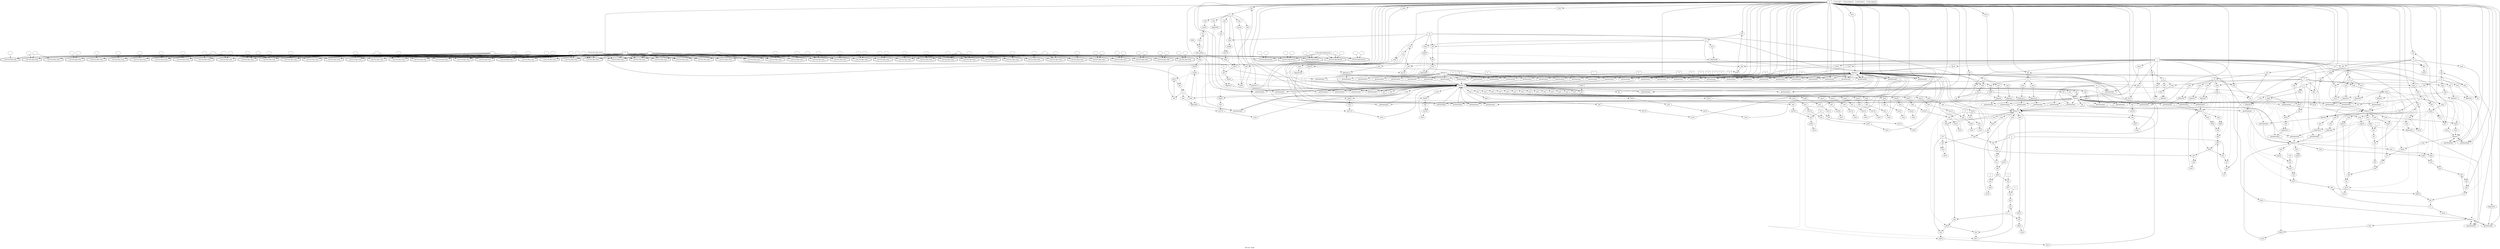 digraph "DFG for 'Grafo'  "{
label="DFG for 'Grafo' ";
node_0[shape=ellipse,style=dashed,label="Memory 3"]
node_38[shape=octagon,style=solid,label="getelementptr"]
"node_0"->"node_38"
node_47[shape=octagon,style=solid,label="getelementptr"]
"node_0"->"node_47"
node_55[shape=octagon,style=solid,label="getelementptr"]
"node_0"->"node_55"
node_66[shape=octagon,style=solid,label="getelementptr"]
"node_0"->"node_66"
node_77[shape=octagon,style=solid,label="getelementptr"]
"node_0"->"node_77"
node_85[shape=octagon,style=solid,label="getelementptr"]
"node_0"->"node_85"
node_103[shape=octagon,style=solid,label="getelementptr"]
"node_0"->"node_103"
node_93[shape=octagon,style=solid,label="getelementptr"]
"node_0"->"node_93"
node_177[shape=octagon,style=solid,label="getelementptr"]
"node_0"->"node_177"
node_113[shape=octagon,style=solid,label="getelementptr"]
"node_0"->"node_113"
node_121[shape=octagon,style=solid,label="getelementptr"]
"node_0"->"node_121"
node_129[shape=octagon,style=solid,label="getelementptr"]
"node_0"->"node_129"
node_139[shape=octagon,style=solid,label="getelementptr"]
"node_0"->"node_139"
node_149[shape=octagon,style=solid,label="getelementptr"]
"node_0"->"node_149"
node_157[shape=octagon,style=solid,label="getelementptr"]
"node_0"->"node_157"
node_165[shape=octagon,style=solid,label="getelementptr"]
"node_0"->"node_165"
node_175[shape=octagon,style=solid,label="getelementptr"]
"node_0"->"node_175"
node_441[shape=octagon,style=solid,label="getelementptr"]
"node_0"->"node_441"
node_263[shape=octagon,style=solid,label="getelementptr"]
"node_0"->"node_263"
node_406[shape=octagon,style=solid,label="getelementptr"]
"node_0"->"node_406"
node_7[shape=doubleoctagon,style=solid,label="Call llvm.dbg.value"]
node_8[shape=ellipse,style=solid,label=""]
"node_8"->"node_7"
node_9[shape=box,style=solid,label="0"]
"node_9"->"node_7"
node_16[shape=doubleoctagon,style=solid,label="Call llvm.dbg.value"]
"node_9"->"node_16"
node_19[shape=doubleoctagon,style=solid,label="Call llvm.dbg.value"]
"node_9"->"node_19"
node_32[shape=octagon,style=solid,label="getelementptr"]
"node_9"->"node_32"
"node_9"->"node_38"
node_13[shape=doubleoctagon,style=solid,label="Call llvm.dbg.value"]
"node_9"->"node_13"
node_180[shape=doubleoctagon,style=solid,label="Call llvm.dbg.value"]
"node_9"->"node_180"
node_194[shape=doubleoctagon,style=solid,label="Call llvm.dbg.value"]
"node_9"->"node_194"
node_212[shape=octagon,style=solid,label="icmp"]
"node_9"->"node_212"
node_213[shape=doubleoctagon,style=solid,label="Call llvm.dbg.value"]
"node_9"->"node_213"
node_224[shape=doubleoctagon,style=solid,label="Call llvm.dbg.value"]
"node_9"->"node_224"
node_226[shape=doubleoctagon,style=solid,label="Call llvm.dbg.value"]
"node_9"->"node_226"
node_248[shape=doubleoctagon,style=solid,label="Call llvm.dbg.value"]
"node_9"->"node_248"
node_254[shape=doubleoctagon,style=solid,label="Call llvm.dbg.value"]
"node_9"->"node_254"
node_256[shape=doubleoctagon,style=solid,label="Call llvm.dbg.value"]
"node_9"->"node_256"
node_269[shape=doubleoctagon,style=solid,label="Call llvm.dbg.value"]
"node_9"->"node_269"
node_289[shape=doubleoctagon,style=solid,label="Call llvm.dbg.value"]
"node_9"->"node_289"
node_296[shape=doubleoctagon,style=solid,label="Call llvm.dbg.value"]
"node_9"->"node_296"
node_314[shape=doubleoctagon,style=solid,label="Call llvm.dbg.value"]
"node_9"->"node_314"
node_316[shape=doubleoctagon,style=solid,label="Call llvm.dbg.value"]
"node_9"->"node_316"
node_319[shape=doubleoctagon,style=solid,label="Call llvm.dbg.value"]
"node_9"->"node_319"
node_322[shape=doubleoctagon,style=solid,label="Call llvm.dbg.value"]
"node_9"->"node_322"
node_324[shape=doubleoctagon,style=solid,label="Call llvm.dbg.value"]
"node_9"->"node_324"
node_352[shape=doubleoctagon,style=solid,label="Call llvm.dbg.value"]
"node_9"->"node_352"
node_361[shape=doubleoctagon,style=solid,label="Call llvm.dbg.value"]
"node_9"->"node_361"
node_363[shape=doubleoctagon,style=solid,label="Call llvm.dbg.value"]
"node_9"->"node_363"
node_367[shape=doubleoctagon,style=solid,label="Call llvm.dbg.value"]
"node_9"->"node_367"
node_370[shape=doubleoctagon,style=solid,label="Call llvm.dbg.value"]
"node_9"->"node_370"
node_376[shape=doubleoctagon,style=solid,label="Call llvm.dbg.value"]
"node_9"->"node_376"
node_384[shape=doubleoctagon,style=solid,label="Call llvm.dbg.value"]
"node_9"->"node_384"
node_386[shape=doubleoctagon,style=solid,label="Call llvm.dbg.value"]
"node_9"->"node_386"
node_413[shape=doubleoctagon,style=solid,label="Call llvm.dbg.value"]
"node_9"->"node_413"
node_415[shape=doubleoctagon,style=solid,label="Call llvm.dbg.value"]
"node_9"->"node_415"
node_419[shape=doubleoctagon,style=solid,label="Call llvm.dbg.value"]
"node_9"->"node_419"
node_450[shape=doubleoctagon,style=solid,label="Call llvm.dbg.value"]
"node_9"->"node_450"
node_452[shape=doubleoctagon,style=solid,label="Call llvm.dbg.value"]
"node_9"->"node_452"
node_458[shape=doubleoctagon,style=solid,label="Call llvm.dbg.value"]
"node_9"->"node_458"
node_460[shape=doubleoctagon,style=solid,label="Call llvm.dbg.value"]
"node_9"->"node_460"
node_476[shape=doubleoctagon,style=solid,label="Call llvm.dbg.value"]
"node_9"->"node_476"
node_482[shape=doubleoctagon,style=solid,label="Call llvm.dbg.value"]
"node_9"->"node_482"
node_488[shape=doubleoctagon,style=solid,label="Call llvm.dbg.value"]
"node_9"->"node_488"
node_506[shape=doubleoctagon,style=solid,label="Call llvm.dbg.value"]
"node_9"->"node_506"
node_518[shape=doubleoctagon,style=solid,label="Call llvm.dbg.value"]
"node_9"->"node_518"
node_521[shape=doubleoctagon,style=solid,label="Call llvm.dbg.value"]
"node_9"->"node_521"
node_550[shape=doubleoctagon,style=solid,label="Call llvm.dbg.value"]
"node_9"->"node_550"
node_552[shape=doubleoctagon,style=solid,label="Call llvm.dbg.value"]
"node_9"->"node_552"
node_555[shape=doubleoctagon,style=solid,label="Call llvm.dbg.value"]
"node_9"->"node_555"
node_557[shape=doubleoctagon,style=solid,label="Call llvm.dbg.value"]
"node_9"->"node_557"
node_577[shape=doubleoctagon,style=solid,label="Call llvm.dbg.value"]
"node_9"->"node_577"
node_585[shape=doubleoctagon,style=solid,label="Call llvm.dbg.value"]
"node_9"->"node_585"
node_587[shape=doubleoctagon,style=solid,label="Call llvm.dbg.value"]
"node_9"->"node_587"
node_594[shape=doubleoctagon,style=solid,label="Call llvm.dbg.value"]
"node_9"->"node_594"
node_607[shape=doubleoctagon,style=solid,label="Call llvm.dbg.value"]
"node_9"->"node_607"
node_609[shape=doubleoctagon,style=solid,label="Call llvm.dbg.value"]
"node_9"->"node_609"
node_627[shape=doubleoctagon,style=solid,label="Call llvm.dbg.value"]
"node_9"->"node_627"
node_635[shape=doubleoctagon,style=solid,label="Call llvm.dbg.value"]
"node_9"->"node_635"
node_637[shape=doubleoctagon,style=solid,label="Call llvm.dbg.value"]
"node_9"->"node_637"
node_644[shape=doubleoctagon,style=solid,label="Call llvm.dbg.value"]
"node_9"->"node_644"
node_1[shape=octagon,style=solid,label="alloca"]
"node_1"->"node_0"
node_489[shape=ellipse,style=solid,label=""]
"node_489"->"node_488"
"node_489"->"node_506"
"node_489"->"node_521"
"node_489"->"node_550"
node_17[shape=ellipse,style=solid,label=""]
"node_17"->"node_16"
node_18[shape=ellipse,style=solid,label=""]
"node_18"->"node_16"
"node_18"->"node_256"
node_20[shape=ellipse,style=solid,label=""]
"node_20"->"node_19"
node_21[shape=ellipse,style=solid,label=""]
"node_21"->"node_19"
node_22[shape=doubleoctagon,style=solid,label="Call llvm.dbg.declare"]
node_23[shape=ellipse,style=solid,label=""]
"node_23"->"node_22"
node_24[shape=ellipse,style=solid,label=""]
"node_24"->"node_22"
node_25[shape=box,style=solid,label="Const:llvm.dbg.declare"]
"node_25"->"node_22"
node_26[shape=doubleoctagon,style=solid,label="Call llvm.dbg.declare"]
"node_25"->"node_26"
node_29[shape=doubleoctagon,style=solid,label="Call llvm.dbg.declare"]
"node_25"->"node_29"
node_373[shape=doubleoctagon,style=solid,label="Call llvm.dbg.declare"]
"node_25"->"node_373"
node_485[shape=doubleoctagon,style=solid,label="Call llvm.dbg.declare"]
"node_25"->"node_485"
node_27[shape=ellipse,style=solid,label=""]
"node_27"->"node_26"
node_28[shape=ellipse,style=solid,label=""]
"node_28"->"node_26"
node_30[shape=ellipse,style=solid,label=""]
"node_30"->"node_29"
node_31[shape=ellipse,style=solid,label=""]
"node_31"->"node_29"
node_5[shape=ellipse,style=dashed,label="Memory 2"]
"node_32"->"node_5"
node_33[shape=ellipse,style=dashed,label="Memory 0"]
"node_33"->"node_32"
node_41[shape=octagon,style=solid,label="getelementptr"]
"node_33"->"node_41"
node_49[shape=octagon,style=solid,label="getelementptr"]
"node_33"->"node_49"
node_57[shape=octagon,style=solid,label="getelementptr"]
"node_33"->"node_57"
node_68[shape=octagon,style=solid,label="getelementptr"]
"node_33"->"node_68"
node_79[shape=octagon,style=solid,label="getelementptr"]
"node_33"->"node_79"
node_87[shape=octagon,style=solid,label="getelementptr"]
"node_33"->"node_87"
node_95[shape=octagon,style=solid,label="getelementptr"]
"node_33"->"node_95"
node_105[shape=octagon,style=solid,label="getelementptr"]
"node_33"->"node_105"
node_115[shape=octagon,style=solid,label="getelementptr"]
"node_33"->"node_115"
node_123[shape=octagon,style=solid,label="getelementptr"]
"node_33"->"node_123"
node_131[shape=octagon,style=solid,label="getelementptr"]
"node_33"->"node_131"
node_141[shape=octagon,style=solid,label="getelementptr"]
"node_33"->"node_141"
node_151[shape=octagon,style=solid,label="getelementptr"]
"node_33"->"node_151"
node_159[shape=octagon,style=solid,label="getelementptr"]
"node_33"->"node_159"
node_167[shape=octagon,style=solid,label="getelementptr"]
"node_33"->"node_167"
node_207[shape=octagon,style=solid,label="phi"]
"node_33"->"node_207"
node_280[shape=octagon,style=solid,label="getelementptr"]
"node_33"->"node_280"
node_312[shape=octagon,style=solid,label="getelementptr"]
"node_33"->"node_312"
node_34[shape=ellipse,style=solid,label="tmp1"]
node_37[shape=octagon,style=solid,label="zext"]
"node_34"->"node_37"
node_35[shape=octagon,style=solid,label="load"]
"node_35"->"node_34"
node_36[shape=ellipse,style=solid,label="conv"]
node_40[shape=octagon,style=solid,label="store"]
"node_36"->"node_40"
"node_37"->"node_36"
"node_38"->"node_0"
node_39[shape=box,style=solid,label="0"]
"node_39"->"node_38"
"node_39"->"node_47"
"node_39"->"node_55"
"node_39"->"node_66"
"node_39"->"node_77"
"node_39"->"node_85"
"node_39"->"node_103"
"node_39"->"node_93"
"node_39"->"node_177"
node_222[shape=octagon,style=solid,label="getelementptr"]
"node_39"->"node_222"
"node_39"->"node_113"
"node_39"->"node_121"
"node_39"->"node_129"
"node_39"->"node_139"
"node_39"->"node_149"
"node_39"->"node_157"
"node_39"->"node_165"
"node_39"->"node_175"
node_179[shape=octagon,style=solid,label="store"]
"node_39"->"node_179"
node_184[shape=octagon,style=solid,label="phi"]
"node_39"->"node_184"
node_192[shape=octagon,style=solid,label="getelementptr"]
"node_39"->"node_192"
node_193[shape=octagon,style=solid,label="store"]
"node_39"->"node_193"
node_204[shape=octagon,style=solid,label="phi"]
"node_39"->"node_204"
node_215[shape=octagon,style=solid,label="phi"]
"node_39"->"node_215"
node_223[shape=octagon,style=solid,label="store"]
"node_39"->"node_223"
node_246[shape=octagon,style=solid,label="getelementptr"]
"node_39"->"node_246"
node_252[shape=octagon,style=solid,label="getelementptr"]
"node_39"->"node_252"
node_258[shape=octagon,style=solid,label="getelementptr"]
"node_39"->"node_258"
node_259[shape=octagon,style=solid,label="getelementptr"]
"node_39"->"node_259"
node_262[shape=octagon,style=solid,label="getelementptr"]
"node_39"->"node_262"
"node_39"->"node_263"
node_266[shape=octagon,style=solid,label="getelementptr"]
"node_39"->"node_266"
node_271[shape=octagon,style=solid,label="phi"]
"node_39"->"node_271"
node_287[shape=octagon,style=solid,label="getelementptr"]
"node_39"->"node_287"
node_291[shape=octagon,style=solid,label="getelementptr"]
"node_39"->"node_291"
node_292[shape=octagon,style=solid,label="store"]
"node_39"->"node_292"
node_293[shape=octagon,style=solid,label="getelementptr"]
"node_39"->"node_293"
node_294[shape=octagon,style=solid,label="getelementptr"]
"node_39"->"node_294"
node_298[shape=octagon,style=solid,label="phi"]
"node_39"->"node_298"
node_305[shape=octagon,style=solid,label="getelementptr"]
"node_39"->"node_305"
node_327[shape=octagon,style=solid,label="phi"]
"node_39"->"node_327"
node_331[shape=octagon,style=solid,label="phi"]
"node_39"->"node_331"
node_379[shape=octagon,style=solid,label="phi"]
"node_39"->"node_379"
node_389[shape=octagon,style=solid,label="phi"]
"node_39"->"node_389"
node_393[shape=octagon,style=solid,label="phi"]
"node_39"->"node_393"
node_456[shape=octagon,style=solid,label="getelementptr"]
"node_39"->"node_456"
node_462[shape=octagon,style=solid,label="phi"]
"node_39"->"node_462"
node_469[shape=octagon,style=solid,label="getelementptr"]
"node_39"->"node_469"
node_491[shape=octagon,style=solid,label="phi"]
"node_39"->"node_491"
node_504[shape=octagon,style=solid,label="getelementptr"]
"node_39"->"node_504"
node_517[shape=octagon,style=solid,label="sub"]
"node_39"->"node_517"
node_523[shape=octagon,style=solid,label="phi"]
"node_39"->"node_523"
node_530[shape=octagon,style=solid,label="getelementptr"]
"node_39"->"node_530"
node_560[shape=octagon,style=solid,label="phi"]
"node_39"->"node_560"
node_564[shape=octagon,style=solid,label="phi"]
"node_39"->"node_564"
node_611[shape=octagon,style=solid,label="phi"]
"node_39"->"node_611"
"node_40"->"node_0"
"node_41"->"node_5"
node_42[shape=box,style=solid,label="1"]
"node_42"->"node_41"
"node_42"->"node_47"
node_43[shape=ellipse,style=solid,label="tmp3"]
node_46[shape=octagon,style=solid,label="zext"]
"node_43"->"node_46"
node_44[shape=octagon,style=solid,label="load"]
"node_44"->"node_43"
node_45[shape=ellipse,style=solid,label="conv3"]
node_48[shape=octagon,style=solid,label="store"]
"node_45"->"node_48"
"node_46"->"node_45"
"node_47"->"node_0"
"node_48"->"node_0"
"node_49"->"node_5"
node_50[shape=box,style=solid,label="2"]
"node_50"->"node_49"
"node_50"->"node_55"
node_51[shape=ellipse,style=solid,label="tmp5"]
node_54[shape=octagon,style=solid,label="zext"]
"node_51"->"node_54"
node_52[shape=octagon,style=solid,label="load"]
"node_52"->"node_51"
node_53[shape=ellipse,style=solid,label="conv6"]
node_56[shape=octagon,style=solid,label="store"]
"node_53"->"node_56"
"node_54"->"node_53"
"node_55"->"node_0"
"node_56"->"node_0"
"node_57"->"node_5"
node_58[shape=box,style=solid,label="3"]
"node_58"->"node_57"
"node_58"->"node_66"
node_59[shape=ellipse,style=solid,label="tmp7"]
node_62[shape=octagon,style=solid,label="zext"]
"node_59"->"node_62"
node_60[shape=octagon,style=solid,label="load"]
"node_60"->"node_59"
node_61[shape=ellipse,style=solid,label="conv9"]
node_64[shape=octagon,style=solid,label="and"]
"node_61"->"node_64"
"node_62"->"node_61"
node_63[shape=ellipse,style=solid,label="and"]
node_67[shape=octagon,style=solid,label="store"]
"node_63"->"node_67"
"node_64"->"node_63"
node_65[shape=box,style=solid,label="15"]
"node_65"->"node_64"
node_102[shape=octagon,style=solid,label="and"]
"node_65"->"node_102"
node_138[shape=octagon,style=solid,label="and"]
"node_65"->"node_138"
node_174[shape=octagon,style=solid,label="and"]
"node_65"->"node_174"
"node_66"->"node_0"
"node_67"->"node_0"
"node_68"->"node_5"
node_69[shape=box,style=solid,label="4"]
"node_69"->"node_68"
"node_69"->"node_77"
node_70[shape=ellipse,style=solid,label="tmp9"]
node_73[shape=octagon,style=solid,label="zext"]
"node_70"->"node_73"
node_71[shape=octagon,style=solid,label="load"]
"node_71"->"node_70"
node_72[shape=ellipse,style=solid,label="conv12"]
node_75[shape=octagon,style=solid,label="and"]
"node_72"->"node_75"
"node_73"->"node_72"
node_74[shape=ellipse,style=solid,label="and13"]
node_78[shape=octagon,style=solid,label="store"]
"node_74"->"node_78"
"node_75"->"node_74"
node_76[shape=box,style=solid,label="252"]
"node_76"->"node_75"
node_112[shape=octagon,style=solid,label="and"]
"node_76"->"node_112"
node_148[shape=octagon,style=solid,label="and"]
"node_76"->"node_148"
"node_77"->"node_0"
"node_78"->"node_0"
"node_79"->"node_5"
node_80[shape=box,style=solid,label="5"]
"node_80"->"node_79"
"node_80"->"node_85"
node_81[shape=ellipse,style=solid,label="tmp11"]
node_84[shape=octagon,style=solid,label="zext"]
"node_81"->"node_84"
node_82[shape=octagon,style=solid,label="load"]
"node_82"->"node_81"
node_83[shape=ellipse,style=solid,label="conv16"]
node_86[shape=octagon,style=solid,label="store"]
"node_83"->"node_86"
"node_84"->"node_83"
"node_85"->"node_0"
"node_86"->"node_0"
"node_87"->"node_5"
node_88[shape=box,style=solid,label="6"]
"node_88"->"node_87"
"node_88"->"node_93"
node_3[shape=ellipse,style=dashed,label="Memory 1"]
"node_3"->"node_192"
"node_3"->"node_258"
"node_3"->"node_262"
node_653[shape=octagon,style=solid,label="phi"]
"node_3"->"node_653"
"node_3"->"node_266"
"node_3"->"node_293"
"node_3"->"node_305"
node_341[shape=octagon,style=solid,label="getelementptr"]
"node_3"->"node_341"
node_359[shape=octagon,style=solid,label="getelementptr"]
"node_3"->"node_359"
node_401[shape=octagon,style=solid,label="getelementptr"]
"node_3"->"node_401"
node_436[shape=octagon,style=solid,label="getelementptr"]
"node_3"->"node_436"
node_474[shape=octagon,style=solid,label="getelementptr"]
"node_3"->"node_474"
node_499[shape=octagon,style=solid,label="getelementptr"]
"node_3"->"node_499"
node_510[shape=octagon,style=solid,label="getelementptr"]
"node_3"->"node_510"
node_535[shape=octagon,style=solid,label="getelementptr"]
"node_3"->"node_535"
node_544[shape=octagon,style=solid,label="getelementptr"]
"node_3"->"node_544"
node_572[shape=octagon,style=solid,label="getelementptr"]
"node_3"->"node_572"
node_583[shape=octagon,style=solid,label="getelementptr"]
"node_3"->"node_583"
node_589[shape=octagon,style=solid,label="getelementptr"]
"node_3"->"node_589"
node_599[shape=octagon,style=solid,label="getelementptr"]
"node_3"->"node_599"
node_622[shape=octagon,style=solid,label="getelementptr"]
"node_3"->"node_622"
node_633[shape=octagon,style=solid,label="getelementptr"]
"node_3"->"node_633"
node_639[shape=octagon,style=solid,label="getelementptr"]
"node_3"->"node_639"
node_646[shape=octagon,style=solid,label="getelementptr"]
"node_3"->"node_646"
node_648[shape=octagon,style=solid,label="phi"]
"node_3"->"node_648"
node_4[shape=octagon,style=solid,label="alloca"]
"node_4"->"node_3"
node_96[shape=box,style=solid,label="7"]
"node_96"->"node_103"
"node_96"->"node_95"
node_97[shape=ellipse,style=solid,label="tmp15"]
node_100[shape=octagon,style=solid,label="zext"]
"node_97"->"node_100"
node_98[shape=octagon,style=solid,label="load"]
"node_98"->"node_97"
node_2[shape=box,style=solid,label="1"]
"node_2"->"node_1"
"node_2"->"node_4"
node_6[shape=octagon,style=solid,label="alloca"]
"node_2"->"node_6"
node_186[shape=octagon,style=solid,label="add"]
"node_2"->"node_186"
node_206[shape=octagon,style=solid,label="add"]
"node_2"->"node_206"
node_217[shape=octagon,style=solid,label="add"]
"node_2"->"node_217"
node_253[shape=octagon,style=solid,label="store"]
"node_2"->"node_253"
node_273[shape=octagon,style=solid,label="add"]
"node_2"->"node_273"
node_300[shape=octagon,style=solid,label="add"]
"node_2"->"node_300"
node_329[shape=octagon,style=solid,label="add"]
"node_2"->"node_329"
node_366[shape=octagon,style=solid,label="alloca"]
"node_2"->"node_366"
node_381[shape=octagon,style=solid,label="add"]
"node_2"->"node_381"
node_391[shape=octagon,style=solid,label="add"]
"node_2"->"node_391"
node_418[shape=octagon,style=solid,label="add"]
"node_2"->"node_418"
node_424[shape=octagon,style=solid,label="add"]
"node_2"->"node_424"
node_464[shape=octagon,style=solid,label="add"]
"node_2"->"node_464"
node_481[shape=octagon,style=solid,label="alloca"]
"node_2"->"node_481"
node_493[shape=octagon,style=solid,label="add"]
"node_2"->"node_493"
node_525[shape=octagon,style=solid,label="add"]
"node_2"->"node_525"
node_562[shape=octagon,style=solid,label="add"]
"node_2"->"node_562"
node_613[shape=octagon,style=solid,label="add"]
"node_2"->"node_613"
node_10[shape=ellipse,style=solid,label=""]
"node_10"->"node_7"
node_11[shape=ellipse,style=solid,label=""]
"node_11"->"node_7"
"node_11"->"node_16"
"node_11"->"node_19"
"node_11"->"node_22"
"node_11"->"node_26"
"node_11"->"node_29"
"node_11"->"node_13"
"node_11"->"node_180"
"node_11"->"node_194"
"node_11"->"node_213"
"node_11"->"node_224"
"node_11"->"node_226"
"node_11"->"node_248"
"node_11"->"node_254"
"node_11"->"node_256"
"node_11"->"node_269"
"node_11"->"node_289"
"node_11"->"node_296"
"node_11"->"node_314"
"node_11"->"node_316"
"node_11"->"node_319"
"node_11"->"node_322"
"node_11"->"node_324"
"node_11"->"node_352"
"node_11"->"node_361"
"node_11"->"node_363"
"node_11"->"node_367"
"node_11"->"node_370"
"node_11"->"node_373"
"node_11"->"node_376"
"node_11"->"node_384"
"node_11"->"node_386"
"node_11"->"node_413"
"node_11"->"node_415"
"node_11"->"node_419"
"node_11"->"node_450"
"node_11"->"node_452"
"node_11"->"node_458"
"node_11"->"node_460"
"node_11"->"node_476"
"node_11"->"node_482"
"node_11"->"node_485"
"node_11"->"node_488"
"node_11"->"node_506"
"node_11"->"node_518"
"node_11"->"node_521"
"node_11"->"node_550"
"node_11"->"node_552"
"node_11"->"node_555"
"node_11"->"node_557"
"node_11"->"node_577"
"node_11"->"node_585"
"node_11"->"node_587"
"node_11"->"node_594"
"node_11"->"node_607"
"node_11"->"node_609"
"node_11"->"node_627"
"node_11"->"node_635"
"node_11"->"node_637"
"node_11"->"node_644"
node_12[shape=box,style=solid,label="Const:llvm.dbg.value"]
"node_12"->"node_7"
"node_12"->"node_16"
"node_12"->"node_19"
"node_12"->"node_13"
"node_12"->"node_180"
"node_12"->"node_194"
"node_12"->"node_213"
"node_12"->"node_224"
"node_12"->"node_226"
"node_12"->"node_248"
"node_12"->"node_254"
"node_12"->"node_256"
"node_12"->"node_269"
"node_12"->"node_289"
"node_12"->"node_296"
"node_12"->"node_314"
"node_12"->"node_316"
"node_12"->"node_319"
"node_12"->"node_322"
"node_12"->"node_324"
"node_12"->"node_352"
"node_12"->"node_361"
"node_12"->"node_363"
"node_12"->"node_367"
"node_12"->"node_370"
"node_12"->"node_376"
"node_12"->"node_384"
"node_12"->"node_386"
"node_12"->"node_413"
"node_12"->"node_415"
"node_12"->"node_419"
"node_12"->"node_450"
"node_12"->"node_452"
"node_12"->"node_458"
"node_12"->"node_460"
"node_12"->"node_476"
"node_12"->"node_482"
"node_12"->"node_488"
"node_12"->"node_506"
"node_12"->"node_518"
"node_12"->"node_521"
"node_12"->"node_550"
"node_12"->"node_552"
"node_12"->"node_555"
"node_12"->"node_557"
"node_12"->"node_577"
"node_12"->"node_585"
"node_12"->"node_587"
"node_12"->"node_594"
"node_12"->"node_607"
"node_12"->"node_609"
"node_12"->"node_627"
"node_12"->"node_635"
"node_12"->"node_637"
"node_12"->"node_644"
node_101[shape=ellipse,style=solid,label="and23"]
"node_102"->"node_101"
"node_103"->"node_0"
node_14[shape=ellipse,style=solid,label=""]
"node_14"->"node_13"
node_15[shape=ellipse,style=solid,label=""]
"node_15"->"node_13"
"node_15"->"node_254"
"node_5"->"node_35"
"node_5"->"node_44"
"node_5"->"node_52"
"node_5"->"node_60"
"node_5"->"node_71"
"node_5"->"node_82"
"node_5"->"node_98"
node_90[shape=octagon,style=solid,label="load"]
"node_5"->"node_90"
"node_5"->"node_222"
node_108[shape=octagon,style=solid,label="load"]
"node_5"->"node_108"
node_118[shape=octagon,style=solid,label="load"]
"node_5"->"node_118"
node_126[shape=octagon,style=solid,label="load"]
"node_5"->"node_126"
node_134[shape=octagon,style=solid,label="load"]
"node_5"->"node_134"
node_144[shape=octagon,style=solid,label="load"]
"node_5"->"node_144"
node_154[shape=octagon,style=solid,label="load"]
"node_5"->"node_154"
node_162[shape=octagon,style=solid,label="load"]
"node_5"->"node_162"
node_170[shape=octagon,style=solid,label="load"]
"node_5"->"node_170"
node_346[shape=octagon,style=solid,label="getelementptr"]
"node_5"->"node_346"
"node_5"->"node_207"
node_208[shape=octagon,style=solid,label="getelementptr"]
"node_5"->"node_208"
node_239[shape=octagon,style=solid,label="getelementptr"]
"node_5"->"node_239"
node_241[shape=octagon,style=solid,label="load"]
"node_5"->"node_241"
"node_5"->"node_246"
"node_5"->"node_252"
"node_5"->"node_259"
node_652[shape=octagon,style=solid,label="phi"]
"node_5"->"node_652"
node_282[shape=octagon,style=solid,label="load"]
"node_5"->"node_282"
"node_5"->"node_287"
"node_5"->"node_291"
"node_5"->"node_294"
node_651[shape=octagon,style=solid,label="phi"]
"node_5"->"node_651"
node_307[shape=octagon,style=solid,label="load"]
"node_5"->"node_307"
node_650[shape=octagon,style=solid,label="phi"]
"node_5"->"node_650"
"node_5"->"node_648"
node_649[shape=octagon,style=solid,label="phi"]
"node_5"->"node_649"
"node_6"->"node_5"
node_89[shape=ellipse,style=solid,label="tmp13"]
node_92[shape=octagon,style=solid,label="zext"]
"node_89"->"node_92"
"node_90"->"node_89"
node_91[shape=ellipse,style=solid,label="conv19"]
node_94[shape=octagon,style=solid,label="store"]
"node_91"->"node_94"
"node_92"->"node_91"
"node_93"->"node_0"
"node_94"->"node_0"
"node_95"->"node_5"
node_176[shape=octagon,style=solid,label="store"]
"node_176"->"node_0"
"node_177"->"node_0"
node_178[shape=box,style=solid,label="16"]
"node_178"->"node_177"
"node_178"->"node_291"
"node_178"->"node_510"
"node_178"->"node_589"
"node_178"->"node_599"
"node_178"->"node_639"
"node_178"->"node_646"
node_99[shape=ellipse,style=solid,label="conv22"]
"node_99"->"node_102"
"node_100"->"node_99"
node_104[shape=octagon,style=solid,label="store"]
"node_101"->"node_104"
node_219[shape=octagon,style=solid,label="icmp"]
node_218[shape=ellipse,style=solid,label="cmp59"]
"node_219"->"node_218"
node_220[shape=ellipse,style=solid,label="idxprom62"]
"node_220"->"node_222"
node_221[shape=octagon,style=solid,label="zext"]
"node_221"->"node_220"
"node_222"->"node_5"
"node_104"->"node_0"
"node_105"->"node_5"
node_106[shape=box,style=solid,label="8"]
"node_106"->"node_105"
"node_106"->"node_113"
node_107[shape=ellipse,style=solid,label="tmp17"]
node_110[shape=octagon,style=solid,label="zext"]
"node_107"->"node_110"
"node_108"->"node_107"
node_109[shape=ellipse,style=solid,label="conv26"]
"node_109"->"node_112"
"node_110"->"node_109"
node_111[shape=ellipse,style=solid,label="and27"]
node_114[shape=octagon,style=solid,label="store"]
"node_111"->"node_114"
"node_112"->"node_111"
"node_113"->"node_0"
"node_114"->"node_0"
"node_115"->"node_5"
node_116[shape=box,style=solid,label="9"]
"node_116"->"node_115"
"node_116"->"node_121"
node_117[shape=ellipse,style=solid,label="tmp19"]
node_120[shape=octagon,style=solid,label="zext"]
"node_117"->"node_120"
"node_118"->"node_117"
node_119[shape=ellipse,style=solid,label="conv30"]
node_122[shape=octagon,style=solid,label="store"]
"node_119"->"node_122"
"node_120"->"node_119"
"node_121"->"node_0"
"node_122"->"node_0"
"node_123"->"node_5"
node_124[shape=box,style=solid,label="10"]
"node_124"->"node_123"
"node_124"->"node_129"
node_125[shape=ellipse,style=solid,label="tmp21"]
node_128[shape=octagon,style=solid,label="zext"]
"node_125"->"node_128"
"node_126"->"node_125"
node_127[shape=ellipse,style=solid,label="conv33"]
node_130[shape=octagon,style=solid,label="store"]
"node_127"->"node_130"
"node_128"->"node_127"
"node_129"->"node_0"
"node_130"->"node_0"
"node_131"->"node_5"
node_132[shape=box,style=solid,label="11"]
"node_132"->"node_131"
"node_132"->"node_139"
node_133[shape=ellipse,style=solid,label="tmp23"]
node_136[shape=octagon,style=solid,label="zext"]
"node_133"->"node_136"
"node_134"->"node_133"
node_135[shape=ellipse,style=solid,label="conv36"]
"node_135"->"node_138"
"node_136"->"node_135"
node_137[shape=ellipse,style=solid,label="and37"]
node_140[shape=octagon,style=solid,label="store"]
"node_137"->"node_140"
"node_138"->"node_137"
"node_139"->"node_0"
"node_140"->"node_0"
"node_141"->"node_5"
node_142[shape=box,style=solid,label="12"]
"node_142"->"node_141"
"node_142"->"node_149"
node_143[shape=ellipse,style=solid,label="tmp25"]
node_146[shape=octagon,style=solid,label="zext"]
"node_143"->"node_146"
"node_144"->"node_143"
node_145[shape=ellipse,style=solid,label="conv40"]
"node_145"->"node_148"
"node_146"->"node_145"
node_147[shape=ellipse,style=solid,label="and41"]
node_150[shape=octagon,style=solid,label="store"]
"node_147"->"node_150"
"node_148"->"node_147"
"node_149"->"node_0"
"node_150"->"node_0"
"node_151"->"node_5"
node_152[shape=box,style=solid,label="13"]
"node_152"->"node_151"
"node_152"->"node_157"
node_153[shape=ellipse,style=solid,label="tmp27"]
node_156[shape=octagon,style=solid,label="zext"]
"node_153"->"node_156"
"node_154"->"node_153"
node_155[shape=ellipse,style=solid,label="conv44"]
node_158[shape=octagon,style=solid,label="store"]
"node_155"->"node_158"
"node_156"->"node_155"
"node_157"->"node_0"
"node_158"->"node_0"
"node_159"->"node_5"
node_160[shape=box,style=solid,label="14"]
"node_160"->"node_159"
"node_160"->"node_165"
node_161[shape=ellipse,style=solid,label="tmp29"]
node_164[shape=octagon,style=solid,label="zext"]
"node_161"->"node_164"
"node_162"->"node_161"
node_163[shape=ellipse,style=solid,label="conv47"]
node_166[shape=octagon,style=solid,label="store"]
"node_163"->"node_166"
"node_164"->"node_163"
"node_165"->"node_0"
"node_166"->"node_0"
"node_167"->"node_5"
node_168[shape=box,style=solid,label="15"]
"node_168"->"node_167"
"node_168"->"node_175"
node_169[shape=ellipse,style=solid,label="tmp31"]
node_172[shape=octagon,style=solid,label="zext"]
"node_169"->"node_172"
"node_170"->"node_169"
node_171[shape=ellipse,style=solid,label="conv50"]
"node_171"->"node_174"
"node_172"->"node_171"
node_173[shape=ellipse,style=solid,label="and51"]
"node_173"->"node_176"
"node_174"->"node_173"
"node_175"->"node_0"
node_342[shape=ellipse,style=solid,label="idxprom"]
"node_342"->"node_341"
node_343[shape=octagon,style=solid,label="zext"]
"node_343"->"node_342"
node_344[shape=ellipse,style=solid,label="tmp6"]
node_337[shape=octagon,style=solid,label="add"]
"node_344"->"node_337"
node_345[shape=octagon,style=solid,label="load"]
"node_345"->"node_344"
node_340[shape=ellipse,style=dashed,label="Memory 4"]
"node_346"->"node_340"
node_347[shape=ellipse,style=solid,label="idxprom1"]
"node_347"->"node_346"
node_348[shape=octagon,style=solid,label="zext"]
"node_348"->"node_347"
node_349[shape=box,style=solid,label="8"]
node_333[shape=octagon,style=solid,label="lshr"]
"node_349"->"node_333"
node_566[shape=octagon,style=solid,label="lshr"]
"node_349"->"node_566"
node_617[shape=octagon,style=solid,label="lshr"]
"node_349"->"node_617"
"node_179"->"node_0"
node_181[shape=ellipse,style=solid,label=""]
"node_181"->"node_180"
"node_181"->"node_213"
"node_181"->"node_226"
"node_181"->"node_269"
"node_181"->"node_296"
"node_181"->"node_322"
"node_181"->"node_324"
"node_181"->"node_376"
"node_181"->"node_384"
"node_181"->"node_386"
"node_181"->"node_460"
"node_181"->"node_488"
"node_181"->"node_521"
"node_181"->"node_555"
"node_181"->"node_557"
"node_181"->"node_609"
node_182[shape=ellipse,style=solid,label=""]
"node_182"->"node_180"
"node_182"->"node_194"
"node_182"->"node_213"
"node_182"->"node_224"
"node_182"->"node_226"
"node_182"->"node_248"
"node_182"->"node_269"
"node_182"->"node_289"
"node_182"->"node_296"
"node_182"->"node_314"
node_183[shape=ellipse,style=solid,label="j.0"]
"node_183"->"node_186"
node_188[shape=octagon,style=solid,label="icmp"]
"node_183"->"node_188"
node_191[shape=octagon,style=solid,label="zext"]
"node_183"->"node_191"
"node_184"->"node_183"
node_185[shape=ellipse,style=solid,label="inc"]
"node_185"->"node_184"
"node_186"->"node_185"
node_187[shape=ellipse,style=solid,label="cmp"]
"node_187"->"node_3" [style=dashed]
"node_187"->"node_185" [style=dashed]
node_190[shape=ellipse,style=solid,label="idxprom"]
"node_187"->"node_190" [style=dashed]
"node_188"->"node_187"
node_189[shape=box,style=solid,label="17"]
"node_189"->"node_219"
"node_189"->"node_188"
node_447[shape=octagon,style=solid,label="add"]
"node_189"->"node_447"
node_351[shape=octagon,style=solid,label="icmp"]
"node_189"->"node_351"
node_383[shape=octagon,style=solid,label="icmp"]
"node_189"->"node_383"
node_449[shape=octagon,style=solid,label="icmp"]
"node_189"->"node_449"
node_466[shape=octagon,style=solid,label="icmp"]
"node_189"->"node_466"
node_495[shape=octagon,style=solid,label="icmp"]
"node_189"->"node_495"
node_527[shape=octagon,style=solid,label="icmp"]
"node_189"->"node_527"
"node_190"->"node_192"
"node_191"->"node_190"
"node_192"->"node_3"
"node_193"->"node_3"
node_195[shape=ellipse,style=solid,label=""]
"node_195"->"node_194"
node_196[shape=ellipse,style=solid,label="inlen.addr.0"]
node_200[shape=octagon,style=solid,label="sub"]
"node_196"->"node_200"
"node_196"->"node_212"
node_233[shape=octagon,style=solid,label="icmp"]
"node_196"->"node_233"
node_197[shape=octagon,style=solid,label="phi"]
"node_197"->"node_196"
node_198[shape=ellipse,style=solid,label="inlen"]
"node_198"->"node_197"
node_199[shape=ellipse,style=solid,label="sub"]
"node_199"->"node_197"
"node_200"->"node_199"
node_201[shape=ellipse,style=solid,label="conv84"]
"node_201"->"node_200"
node_202[shape=octagon,style=solid,label="zext"]
"node_202"->"node_201"
node_203[shape=ellipse,style=solid,label="j.2"]
"node_203"->"node_202"
"node_203"->"node_206"
node_210[shape=octagon,style=solid,label="zext"]
"node_203"->"node_210"
node_228[shape=octagon,style=solid,label="icmp"]
"node_203"->"node_228"
node_231[shape=octagon,style=solid,label="zext"]
"node_203"->"node_231"
node_238[shape=octagon,style=solid,label="zext"]
"node_203"->"node_238"
node_245[shape=octagon,style=solid,label="zext"]
"node_203"->"node_245"
node_251[shape=octagon,style=solid,label="zext"]
"node_203"->"node_251"
"node_204"->"node_203"
node_205[shape=ellipse,style=solid,label="inc80"]
"node_205"->"node_204"
"node_206"->"node_205"
"node_207"->"node_5"
"node_208"->"node_5"
node_209[shape=ellipse,style=solid,label="idx.ext"]
"node_209"->"node_208"
"node_210"->"node_209"
node_211[shape=ellipse,style=solid,label="cmp56"]
node_214[shape=ellipse,style=solid,label="j.1"]
"node_211"->"node_214" [style=dashed]
"node_211"->"node_218" [style=dashed]
"node_212"->"node_211"
"node_214"->"node_219"
"node_214"->"node_221"
"node_214"->"node_217"
"node_215"->"node_214"
node_216[shape=ellipse,style=solid,label="inc65"]
"node_216"->"node_215"
"node_217"->"node_216"
"node_218"->"node_5" [style=dashed]
"node_218"->"node_220" [style=dashed]
"node_218"->"node_216" [style=dashed]
node_438[shape=octagon,style=solid,label="zext"]
node_437[shape=ellipse,style=solid,label="idxprom10"]
"node_438"->"node_437"
node_439[shape=ellipse,style=solid,label="tmp20"]
node_430[shape=octagon,style=solid,label="mul"]
"node_439"->"node_430"
node_440[shape=octagon,style=solid,label="load"]
"node_440"->"node_439"
node_400[shape=ellipse,style=dashed,label="Memory 6"]
"node_441"->"node_400"
node_442[shape=ellipse,style=solid,label="idxprom15"]
"node_442"->"node_441"
node_443[shape=octagon,style=solid,label="zext"]
"node_443"->"node_442"
node_444[shape=ellipse,style=solid,label="sub14"]
"node_444"->"node_443"
node_445[shape=octagon,style=solid,label="sub"]
"node_445"->"node_444"
node_446[shape=ellipse,style=solid,label="add13"]
"node_446"->"node_445"
"node_447"->"node_446"
"node_223"->"node_5"
node_225[shape=ellipse,style=solid,label=""]
"node_225"->"node_224"
node_227[shape=ellipse,style=solid,label="cmp68"]
node_230[shape=ellipse,style=solid,label="conv70"]
"node_227"->"node_230" [style=dashed]
node_232[shape=ellipse,style=solid,label="cmp71"]
"node_227"->"node_232" [style=dashed]
"node_228"->"node_227"
node_229[shape=box,style=solid,label="16"]
"node_229"->"node_228"
node_275[shape=octagon,style=solid,label="icmp"]
"node_229"->"node_275"
node_277[shape=octagon,style=solid,label="add"]
"node_229"->"node_277"
node_302[shape=octagon,style=solid,label="icmp"]
"node_229"->"node_302"
node_576[shape=octagon,style=solid,label="icmp"]
"node_229"->"node_576"
node_626[shape=octagon,style=solid,label="icmp"]
"node_229"->"node_626"
"node_230"->"node_233"
"node_231"->"node_230"
node_235[shape=octagon,style=solid,label="phi"]
"node_232"->"node_235"
"node_233"->"node_232"
node_234[shape=ellipse,style=solid,label="tmp42"]
"node_234"->"node_5" [style=dashed]
"node_234"->"node_205" [style=dashed]
node_237[shape=ellipse,style=solid,label="idxprom74"]
"node_234"->"node_237" [style=dashed]
node_240[shape=ellipse,style=solid,label="tmp45"]
"node_234"->"node_240" [style=dashed]
node_242[shape=ellipse,style=solid,label="conv76"]
"node_234"->"node_242" [style=dashed]
node_244[shape=ellipse,style=solid,label="idxprom77"]
"node_234"->"node_244" [style=dashed]
"node_235"->"node_234"
node_236[shape=box,style=solid,label="0"]
"node_236"->"node_235"
"node_237"->"node_239"
"node_238"->"node_237"
"node_239"->"node_5"
node_243[shape=octagon,style=solid,label="zext"]
"node_240"->"node_243"
"node_241"->"node_240"
node_247[shape=octagon,style=solid,label="store"]
"node_242"->"node_247"
"node_243"->"node_242"
"node_244"->"node_246"
"node_245"->"node_244"
"node_246"->"node_5"
"node_247"->"node_5"
node_249[shape=ellipse,style=solid,label=""]
"node_249"->"node_248"
node_250[shape=ellipse,style=solid,label="idxprom82"]
"node_250"->"node_252"
"node_251"->"node_250"
"node_252"->"node_5"
"node_253"->"node_5"
node_255[shape=ellipse,style=solid,label=""]
"node_255"->"node_254"
node_257[shape=ellipse,style=solid,label=""]
"node_257"->"node_256"
"node_258"->"node_5"
"node_259"->"node_5"
"node_652"->"node_3"
node_261[shape=box,style=solid,label="Const:add"]
"node_262"->"node_5"
"node_263"->"node_5"
"node_653"->"node_3"
node_265[shape=box,style=solid,label="Const:mulmod"]
"node_266"->"node_5"
node_268[shape=box,style=solid,label="Const:freeze"]
node_270[shape=ellipse,style=solid,label="j.3"]
"node_270"->"node_273"
"node_270"->"node_275"
"node_270"->"node_277"
node_286[shape=octagon,style=solid,label="zext"]
"node_270"->"node_286"
"node_271"->"node_270"
node_272[shape=ellipse,style=solid,label="inc99"]
"node_272"->"node_271"
"node_273"->"node_272"
node_274[shape=ellipse,style=solid,label="cmp90"]
"node_274"->"node_5" [style=dashed]
"node_274"->"node_272" [style=dashed]
node_276[shape=ellipse,style=solid,label="add"]
"node_274"->"node_276" [style=dashed]
node_278[shape=ellipse,style=solid,label="idxprom93"]
"node_274"->"node_278" [style=dashed]
node_281[shape=ellipse,style=solid,label="tmp56"]
"node_274"->"node_281" [style=dashed]
node_283[shape=ellipse,style=solid,label="conv95"]
"node_274"->"node_283" [style=dashed]
node_285[shape=ellipse,style=solid,label="idxprom96"]
"node_274"->"node_285" [style=dashed]
"node_275"->"node_274"
node_279[shape=octagon,style=solid,label="zext"]
"node_276"->"node_279"
"node_277"->"node_276"
"node_278"->"node_280"
"node_279"->"node_278"
"node_280"->"node_5"
node_284[shape=octagon,style=solid,label="zext"]
"node_281"->"node_284"
"node_282"->"node_281"
node_288[shape=octagon,style=solid,label="store"]
"node_283"->"node_288"
"node_284"->"node_283"
"node_285"->"node_287"
"node_286"->"node_285"
"node_287"->"node_5"
"node_288"->"node_5"
node_290[shape=ellipse,style=solid,label=""]
"node_290"->"node_289"
"node_291"->"node_5"
"node_292"->"node_5"
"node_293"->"node_5"
"node_294"->"node_5"
"node_651"->"node_0"
node_297[shape=ellipse,style=solid,label="j.4"]
"node_297"->"node_300"
"node_297"->"node_302"
node_304[shape=octagon,style=solid,label="zext"]
"node_297"->"node_304"
node_311[shape=octagon,style=solid,label="zext"]
"node_297"->"node_311"
"node_298"->"node_297"
node_299[shape=ellipse,style=solid,label="inc114"]
"node_299"->"node_298"
"node_300"->"node_299"
node_301[shape=ellipse,style=solid,label="cmp105"]
"node_301"->"node_5" [style=dashed]
"node_301"->"node_299" [style=dashed]
node_303[shape=ellipse,style=solid,label="idxprom108"]
"node_301"->"node_303" [style=dashed]
node_306[shape=ellipse,style=solid,label="tmp61"]
"node_301"->"node_306" [style=dashed]
node_308[shape=ellipse,style=solid,label="conv110"]
"node_301"->"node_308" [style=dashed]
node_310[shape=ellipse,style=solid,label="idxprom111"]
"node_301"->"node_310" [style=dashed]
"node_302"->"node_301"
"node_303"->"node_305"
"node_304"->"node_303"
"node_305"->"node_5"
node_309[shape=octagon,style=solid,label="trunc"]
"node_306"->"node_309"
"node_307"->"node_306"
node_313[shape=octagon,style=solid,label="store"]
"node_308"->"node_313"
"node_309"->"node_308"
"node_310"->"node_312"
"node_311"->"node_310"
"node_312"->"node_5"
"node_313"->"node_5"
node_315[shape=ellipse,style=solid,label=""]
"node_315"->"node_314"
node_317[shape=ellipse,style=solid,label=""]
"node_317"->"node_316"
node_318[shape=ellipse,style=solid,label=""]
"node_318"->"node_316"
node_320[shape=ellipse,style=solid,label=""]
"node_320"->"node_319"
node_321[shape=ellipse,style=solid,label=""]
"node_321"->"node_319"
node_323[shape=ellipse,style=solid,label=""]
"node_323"->"node_322"
"node_323"->"node_352"
"node_323"->"node_361"
node_325[shape=ellipse,style=solid,label=""]
"node_325"->"node_324"
"node_325"->"node_363"
node_326[shape=ellipse,style=solid,label="j.0"]
"node_326"->"node_343"
"node_326"->"node_348"
"node_326"->"node_329"
"node_326"->"node_351"
node_358[shape=octagon,style=solid,label="zext"]
"node_326"->"node_358"
"node_327"->"node_326"
node_328[shape=ellipse,style=solid,label="inc"]
"node_328"->"node_327"
"node_329"->"node_328"
node_330[shape=ellipse,style=solid,label="u.0"]
node_335[shape=octagon,style=solid,label="add"]
"node_330"->"node_335"
"node_331"->"node_330"
node_332[shape=ellipse,style=solid,label="shr"]
"node_332"->"node_331"
"node_333"->"node_332"
node_334[shape=ellipse,style=solid,label="add3"]
"node_334"->"node_333"
node_355[shape=octagon,style=solid,label="and"]
"node_334"->"node_355"
"node_335"->"node_334"
node_336[shape=ellipse,style=solid,label="add"]
"node_336"->"node_335"
"node_337"->"node_336"
node_338[shape=ellipse,style=solid,label="tmp3"]
"node_338"->"node_337"
node_339[shape=octagon,style=solid,label="load"]
"node_339"->"node_338"
"node_340"->"node_345"
"node_340"->"node_339"
"node_341"->"node_340"
node_350[shape=ellipse,style=solid,label="cmp"]
"node_350"->"node_342" [style=dashed]
"node_350"->"node_344" [style=dashed]
"node_350"->"node_347" [style=dashed]
"node_350"->"node_328" [style=dashed]
"node_350"->"node_332" [style=dashed]
"node_350"->"node_334" [style=dashed]
"node_350"->"node_336" [style=dashed]
"node_350"->"node_338" [style=dashed]
"node_350"->"node_340" [style=dashed]
node_354[shape=ellipse,style=solid,label="and"]
"node_350"->"node_354" [style=dashed]
node_357[shape=ellipse,style=solid,label="idxprom4"]
"node_350"->"node_357" [style=dashed]
"node_351"->"node_350"
node_353[shape=ellipse,style=solid,label=""]
"node_353"->"node_352"
node_360[shape=octagon,style=solid,label="store"]
"node_354"->"node_360"
"node_355"->"node_354"
node_356[shape=box,style=solid,label="255"]
"node_356"->"node_355"
node_580[shape=octagon,style=solid,label="and"]
"node_356"->"node_580"
node_630[shape=octagon,style=solid,label="and"]
"node_356"->"node_630"
"node_357"->"node_359"
"node_358"->"node_357"
"node_359"->"node_340"
"node_360"->"node_340"
node_362[shape=ellipse,style=solid,label=""]
"node_362"->"node_361"
node_364[shape=ellipse,style=solid,label=""]
"node_364"->"node_363"
node_365[shape=ellipse,style=dashed,label="Memory 5"]
"node_365"->"node_456"
"node_365"->"node_469"
node_471[shape=octagon,style=solid,label="load"]
"node_365"->"node_471"
"node_366"->"node_365"
node_368[shape=ellipse,style=solid,label=""]
"node_368"->"node_367"
node_369[shape=ellipse,style=solid,label=""]
"node_369"->"node_367"
node_371[shape=ellipse,style=solid,label=""]
"node_371"->"node_370"
node_372[shape=ellipse,style=solid,label=""]
"node_372"->"node_370"
node_374[shape=ellipse,style=solid,label=""]
"node_374"->"node_373"
node_375[shape=ellipse,style=solid,label=""]
"node_375"->"node_373"
node_377[shape=ellipse,style=solid,label=""]
"node_377"->"node_376"
"node_377"->"node_458"
"node_377"->"node_460"
"node_377"->"node_476"
node_378[shape=ellipse,style=solid,label="i.0"]
"node_378"->"node_447"
"node_378"->"node_381"
"node_378"->"node_383"
node_410[shape=octagon,style=solid,label="sub"]
"node_378"->"node_410"
node_412[shape=octagon,style=solid,label="icmp"]
"node_378"->"node_412"
"node_378"->"node_418"
node_455[shape=octagon,style=solid,label="zext"]
"node_378"->"node_455"
"node_379"->"node_378"
node_380[shape=ellipse,style=solid,label="inc25"]
"node_380"->"node_379"
"node_381"->"node_380"
node_382[shape=ellipse,style=solid,label="cmp"]
node_388[shape=ellipse,style=solid,label="j.0"]
"node_382"->"node_388" [style=dashed]
node_392[shape=ellipse,style=solid,label="u.0"]
"node_382"->"node_392" [style=dashed]
node_411[shape=ellipse,style=solid,label="cmp2"]
"node_382"->"node_411" [style=dashed]
"node_383"->"node_382"
node_385[shape=ellipse,style=solid,label=""]
"node_385"->"node_384"
"node_385"->"node_413"
"node_385"->"node_450"
node_387[shape=ellipse,style=solid,label=""]
"node_387"->"node_386"
"node_387"->"node_415"
"node_387"->"node_419"
"node_387"->"node_452"
"node_388"->"node_391"
node_403[shape=octagon,style=solid,label="zext"]
"node_388"->"node_403"
"node_388"->"node_410"
"node_388"->"node_412"
"node_389"->"node_388"
node_390[shape=ellipse,style=solid,label="inc"]
"node_390"->"node_389"
"node_391"->"node_390"
node_395[shape=octagon,style=solid,label="add"]
"node_392"->"node_395"
node_426[shape=octagon,style=solid,label="phi"]
"node_392"->"node_426"
"node_393"->"node_392"
node_394[shape=ellipse,style=solid,label="add"]
"node_394"->"node_393"
"node_395"->"node_394"
node_396[shape=ellipse,style=solid,label="mul"]
"node_396"->"node_395"
node_397[shape=octagon,style=solid,label="mul"]
"node_397"->"node_396"
node_398[shape=ellipse,style=solid,label="tmp5"]
"node_398"->"node_397"
node_399[shape=octagon,style=solid,label="load"]
"node_399"->"node_398"
"node_400"->"node_440"
"node_400"->"node_399"
node_405[shape=octagon,style=solid,label="load"]
"node_400"->"node_405"
node_435[shape=octagon,style=solid,label="load"]
"node_400"->"node_435"
"node_401"->"node_400"
node_402[shape=ellipse,style=solid,label="idxprom"]
"node_402"->"node_401"
"node_403"->"node_402"
node_404[shape=ellipse,style=solid,label="tmp9"]
"node_404"->"node_397"
"node_405"->"node_404"
"node_406"->"node_400"
node_407[shape=ellipse,style=solid,label="idxprom4"]
"node_407"->"node_406"
node_408[shape=octagon,style=solid,label="zext"]
"node_408"->"node_407"
node_409[shape=ellipse,style=solid,label="sub"]
"node_409"->"node_408"
"node_410"->"node_409"
"node_411"->"node_390" [style=dashed]
"node_411"->"node_394" [style=dashed]
"node_411"->"node_396" [style=dashed]
"node_411"->"node_398" [style=dashed]
"node_411"->"node_400" [style=dashed]
"node_411"->"node_402" [style=dashed]
"node_411"->"node_404" [style=dashed]
"node_411"->"node_407" [style=dashed]
"node_411"->"node_409" [style=dashed]
"node_412"->"node_411"
node_414[shape=ellipse,style=solid,label=""]
"node_414"->"node_413"
node_416[shape=ellipse,style=solid,label=""]
"node_416"->"node_415"
node_417[shape=ellipse,style=solid,label="add6"]
node_422[shape=octagon,style=solid,label="phi"]
"node_417"->"node_422"
"node_418"->"node_417"
node_420[shape=ellipse,style=solid,label=""]
"node_420"->"node_419"
node_421[shape=ellipse,style=solid,label="j.1"]
"node_421"->"node_438"
"node_421"->"node_445"
"node_421"->"node_424"
"node_421"->"node_449"
"node_422"->"node_421"
node_423[shape=ellipse,style=solid,label="inc20"]
"node_423"->"node_422"
"node_424"->"node_423"
node_425[shape=ellipse,style=solid,label="u.1"]
node_428[shape=octagon,style=solid,label="add"]
"node_425"->"node_428"
node_457[shape=octagon,style=solid,label="store"]
"node_425"->"node_457"
"node_426"->"node_425"
node_427[shape=ellipse,style=solid,label="add18"]
"node_427"->"node_426"
"node_428"->"node_427"
node_429[shape=ellipse,style=solid,label="mul17"]
"node_429"->"node_428"
"node_430"->"node_429"
node_431[shape=ellipse,style=solid,label="mul12"]
"node_431"->"node_430"
node_432[shape=octagon,style=solid,label="mul"]
"node_432"->"node_431"
node_433[shape=box,style=solid,label="320"]
"node_433"->"node_432"
node_434[shape=ellipse,style=solid,label="tmp16"]
"node_434"->"node_432"
"node_435"->"node_434"
"node_436"->"node_400"
"node_437"->"node_436"
node_448[shape=ellipse,style=solid,label="cmp8"]
"node_448"->"node_439" [style=dashed]
"node_448"->"node_442" [style=dashed]
"node_448"->"node_444" [style=dashed]
"node_448"->"node_446" [style=dashed]
"node_448"->"node_400" [style=dashed]
"node_448"->"node_423" [style=dashed]
"node_448"->"node_427" [style=dashed]
"node_448"->"node_429" [style=dashed]
"node_448"->"node_431" [style=dashed]
"node_448"->"node_434" [style=dashed]
"node_448"->"node_437" [style=dashed]
"node_449"->"node_448"
node_451[shape=ellipse,style=solid,label=""]
"node_451"->"node_450"
node_453[shape=ellipse,style=solid,label=""]
"node_453"->"node_452"
node_454[shape=ellipse,style=solid,label="idxprom22"]
"node_454"->"node_456"
"node_455"->"node_454"
"node_456"->"node_365"
"node_457"->"node_365"
node_459[shape=ellipse,style=solid,label=""]
"node_459"->"node_458"
node_461[shape=ellipse,style=solid,label="i.1"]
"node_461"->"node_464"
"node_461"->"node_466"
node_468[shape=octagon,style=solid,label="zext"]
"node_461"->"node_468"
node_473[shape=octagon,style=solid,label="zext"]
"node_461"->"node_473"
"node_462"->"node_461"
node_463[shape=ellipse,style=solid,label="inc35"]
"node_463"->"node_462"
"node_464"->"node_463"
node_465[shape=ellipse,style=solid,label="cmp28"]
"node_465"->"node_365" [style=dashed]
"node_465"->"node_400" [style=dashed]
"node_465"->"node_463" [style=dashed]
node_467[shape=ellipse,style=solid,label="idxprom30"]
"node_465"->"node_467" [style=dashed]
node_470[shape=ellipse,style=solid,label="tmp28"]
"node_465"->"node_470" [style=dashed]
node_472[shape=ellipse,style=solid,label="idxprom32"]
"node_465"->"node_472" [style=dashed]
"node_466"->"node_465"
"node_467"->"node_469"
"node_468"->"node_467"
"node_469"->"node_365"
node_475[shape=octagon,style=solid,label="store"]
"node_470"->"node_475"
"node_471"->"node_470"
"node_472"->"node_474"
"node_473"->"node_472"
"node_474"->"node_400"
"node_475"->"node_400"
node_477[shape=ellipse,style=solid,label=""]
"node_477"->"node_476"
node_479[shape=box,style=solid,label="Const:squeeze"]
node_480[shape=ellipse,style=dashed,label="Memory 7"]
"node_480"->"node_504"
"node_480"->"node_530"
node_532[shape=octagon,style=solid,label="load"]
"node_480"->"node_532"
"node_481"->"node_480"
node_483[shape=ellipse,style=solid,label=""]
"node_483"->"node_482"
node_484[shape=ellipse,style=solid,label=""]
"node_484"->"node_482"
node_486[shape=ellipse,style=solid,label=""]
"node_486"->"node_485"
node_487[shape=ellipse,style=solid,label=""]
"node_487"->"node_485"
node_490[shape=ellipse,style=solid,label="j.0"]
"node_490"->"node_493"
"node_490"->"node_495"
node_497[shape=octagon,style=solid,label="zext"]
"node_490"->"node_497"
node_503[shape=octagon,style=solid,label="zext"]
"node_490"->"node_503"
"node_491"->"node_490"
node_492[shape=ellipse,style=solid,label="inc"]
"node_492"->"node_491"
"node_493"->"node_492"
node_494[shape=ellipse,style=solid,label="cmp"]
"node_494"->"node_480" [style=dashed]
"node_494"->"node_492" [style=dashed]
node_496[shape=ellipse,style=solid,label="idxprom"]
"node_494"->"node_496" [style=dashed]
node_498[shape=ellipse,style=dashed,label="Memory 8"]
"node_494"->"node_498" [style=dashed]
node_500[shape=ellipse,style=solid,label="tmp3"]
"node_494"->"node_500" [style=dashed]
node_502[shape=ellipse,style=solid,label="idxprom1"]
"node_494"->"node_502" [style=dashed]
"node_495"->"node_494"
"node_496"->"node_499"
"node_497"->"node_496"
node_501[shape=octagon,style=solid,label="load"]
"node_498"->"node_501"
node_512[shape=octagon,style=solid,label="load"]
"node_498"->"node_512"
node_537[shape=octagon,style=solid,label="load"]
"node_498"->"node_537"
node_546[shape=octagon,style=solid,label="load"]
"node_498"->"node_546"
"node_499"->"node_498"
node_505[shape=octagon,style=solid,label="store"]
"node_500"->"node_505"
"node_501"->"node_500"
"node_502"->"node_504"
"node_503"->"node_502"
"node_504"->"node_480"
"node_505"->"node_480"
node_507[shape=ellipse,style=solid,label=""]
"node_507"->"node_506"
"node_650"->"node_3"
node_509[shape=box,style=solid,label="Const:"]
"node_509"->"node_649"
"node_510"->"node_498"
node_511[shape=ellipse,style=solid,label="tmp8"]
node_514[shape=octagon,style=solid,label="lshr"]
"node_511"->"node_514"
"node_512"->"node_511"
node_513[shape=ellipse,style=solid,label="shr"]
"node_513"->"node_517"
"node_514"->"node_513"
node_515[shape=box,style=solid,label="7"]
"node_515"->"node_514"
node_516[shape=ellipse,style=solid,label="sub"]
node_541[shape=octagon,style=solid,label="and"]
"node_516"->"node_541"
"node_517"->"node_516"
node_519[shape=ellipse,style=solid,label=""]
"node_519"->"node_518"
node_520[shape=ellipse,style=solid,label=""]
"node_520"->"node_518"
node_522[shape=ellipse,style=solid,label="j.1"]
"node_522"->"node_525"
"node_522"->"node_527"
node_529[shape=octagon,style=solid,label="zext"]
"node_522"->"node_529"
node_534[shape=octagon,style=solid,label="zext"]
"node_522"->"node_534"
node_543[shape=octagon,style=solid,label="zext"]
"node_522"->"node_543"
"node_523"->"node_522"
node_524[shape=ellipse,style=solid,label="inc15"]
"node_524"->"node_523"
"node_525"->"node_524"
node_526[shape=ellipse,style=solid,label="cmp5"]
"node_526"->"node_480" [style=dashed]
"node_526"->"node_498" [style=dashed]
"node_526"->"node_524" [style=dashed]
node_528[shape=ellipse,style=solid,label="idxprom7"]
"node_526"->"node_528" [style=dashed]
node_531[shape=ellipse,style=solid,label="tmp12"]
"node_526"->"node_531" [style=dashed]
node_533[shape=ellipse,style=solid,label="idxprom9"]
"node_526"->"node_533" [style=dashed]
node_536[shape=ellipse,style=solid,label="tmp15"]
"node_526"->"node_536" [style=dashed]
node_538[shape=ellipse,style=solid,label="xor"]
"node_526"->"node_538" [style=dashed]
node_540[shape=ellipse,style=solid,label="and"]
"node_526"->"node_540" [style=dashed]
node_542[shape=ellipse,style=solid,label="idxprom11"]
"node_526"->"node_542" [style=dashed]
node_545[shape=ellipse,style=solid,label="tmp18"]
"node_526"->"node_545" [style=dashed]
node_547[shape=ellipse,style=solid,label="xor13"]
"node_526"->"node_547" [style=dashed]
"node_527"->"node_526"
"node_528"->"node_530"
"node_529"->"node_528"
"node_530"->"node_480"
node_539[shape=octagon,style=solid,label="xor"]
"node_531"->"node_539"
"node_532"->"node_531"
"node_533"->"node_535"
"node_534"->"node_533"
"node_535"->"node_498"
"node_536"->"node_539"
"node_537"->"node_536"
"node_538"->"node_541"
"node_539"->"node_538"
node_548[shape=octagon,style=solid,label="xor"]
"node_540"->"node_548"
"node_541"->"node_540"
"node_542"->"node_544"
"node_543"->"node_542"
"node_544"->"node_498"
"node_545"->"node_548"
"node_546"->"node_545"
node_549[shape=octagon,style=solid,label="store"]
"node_547"->"node_549"
"node_548"->"node_547"
"node_549"->"node_498"
node_551[shape=ellipse,style=solid,label=""]
"node_551"->"node_550"
node_553[shape=ellipse,style=solid,label=""]
"node_553"->"node_552"
node_554[shape=ellipse,style=solid,label=""]
"node_554"->"node_552"
node_556[shape=ellipse,style=solid,label=""]
"node_556"->"node_555"
"node_556"->"node_577"
"node_556"->"node_585"
"node_556"->"node_594"
"node_556"->"node_607"
"node_556"->"node_627"
"node_556"->"node_635"
"node_556"->"node_644"
node_558[shape=ellipse,style=solid,label=""]
"node_558"->"node_557"
"node_558"->"node_587"
"node_558"->"node_609"
"node_558"->"node_637"
node_559[shape=ellipse,style=solid,label="j.0"]
"node_559"->"node_562"
node_574[shape=octagon,style=solid,label="zext"]
"node_559"->"node_574"
"node_559"->"node_576"
node_582[shape=octagon,style=solid,label="zext"]
"node_559"->"node_582"
"node_560"->"node_559"
node_561[shape=ellipse,style=solid,label="inc"]
"node_561"->"node_560"
"node_562"->"node_561"
node_563[shape=ellipse,style=solid,label="u.0"]
node_568[shape=octagon,style=solid,label="add"]
"node_563"->"node_568"
node_593[shape=octagon,style=solid,label="add"]
"node_563"->"node_593"
"node_564"->"node_563"
node_565[shape=ellipse,style=solid,label="shr"]
"node_565"->"node_564"
"node_566"->"node_565"
node_567[shape=ellipse,style=solid,label="add"]
"node_567"->"node_566"
"node_567"->"node_580"
"node_568"->"node_567"
node_569[shape=ellipse,style=solid,label="tmp3"]
"node_569"->"node_568"
node_570[shape=octagon,style=solid,label="load"]
"node_570"->"node_569"
node_571[shape=ellipse,style=dashed,label="Memory 9"]
"node_571"->"node_570"
node_591[shape=octagon,style=solid,label="load"]
"node_571"->"node_591"
node_621[shape=octagon,style=solid,label="load"]
"node_571"->"node_621"
node_641[shape=octagon,style=solid,label="load"]
"node_571"->"node_641"
"node_572"->"node_571"
node_573[shape=ellipse,style=solid,label="idxprom"]
"node_573"->"node_572"
"node_574"->"node_573"
node_575[shape=ellipse,style=solid,label="cmp"]
"node_575"->"node_561" [style=dashed]
"node_575"->"node_565" [style=dashed]
"node_575"->"node_567" [style=dashed]
"node_575"->"node_569" [style=dashed]
"node_575"->"node_571" [style=dashed]
"node_575"->"node_573" [style=dashed]
node_579[shape=ellipse,style=solid,label="and"]
"node_575"->"node_579" [style=dashed]
node_581[shape=ellipse,style=solid,label="idxprom1"]
"node_575"->"node_581" [style=dashed]
"node_576"->"node_575"
node_578[shape=ellipse,style=solid,label=""]
"node_578"->"node_577"
node_584[shape=octagon,style=solid,label="store"]
"node_579"->"node_584"
"node_580"->"node_579"
"node_581"->"node_583"
"node_582"->"node_581"
"node_583"->"node_571"
"node_584"->"node_571"
node_586[shape=ellipse,style=solid,label=""]
"node_586"->"node_585"
node_588[shape=ellipse,style=solid,label=""]
"node_588"->"node_587"
"node_589"->"node_571"
node_590[shape=ellipse,style=solid,label="tmp11"]
"node_590"->"node_593"
"node_591"->"node_590"
node_592[shape=ellipse,style=solid,label="add4"]
node_597[shape=octagon,style=solid,label="and"]
"node_592"->"node_597"
node_602[shape=octagon,style=solid,label="lshr"]
"node_592"->"node_602"
"node_593"->"node_592"
node_595[shape=ellipse,style=solid,label=""]
"node_595"->"node_594"
node_596[shape=ellipse,style=solid,label="and5"]
node_600[shape=octagon,style=solid,label="store"]
"node_596"->"node_600"
"node_597"->"node_596"
node_598[shape=box,style=solid,label="3"]
"node_598"->"node_597"
"node_599"->"node_571"
"node_600"->"node_571"
node_601[shape=ellipse,style=solid,label="shr7"]
node_605[shape=octagon,style=solid,label="mul"]
"node_601"->"node_605"
"node_602"->"node_601"
node_603[shape=box,style=solid,label="2"]
"node_603"->"node_602"
node_604[shape=ellipse,style=solid,label="mul"]
node_615[shape=octagon,style=solid,label="phi"]
"node_604"->"node_615"
"node_605"->"node_604"
node_606[shape=box,style=solid,label="5"]
"node_606"->"node_605"
node_608[shape=ellipse,style=solid,label=""]
"node_608"->"node_607"
node_610[shape=ellipse,style=solid,label="j.1"]
"node_610"->"node_613"
node_624[shape=octagon,style=solid,label="zext"]
"node_610"->"node_624"
"node_610"->"node_626"
node_632[shape=octagon,style=solid,label="zext"]
"node_610"->"node_632"
"node_611"->"node_610"
node_612[shape=ellipse,style=solid,label="inc19"]
"node_612"->"node_611"
"node_613"->"node_612"
node_614[shape=ellipse,style=solid,label="u.1"]
node_619[shape=octagon,style=solid,label="add"]
"node_614"->"node_619"
node_643[shape=octagon,style=solid,label="add"]
"node_614"->"node_643"
"node_615"->"node_614"
node_616[shape=ellipse,style=solid,label="shr17"]
"node_616"->"node_615"
"node_617"->"node_616"
node_618[shape=ellipse,style=solid,label="add13"]
"node_618"->"node_617"
"node_618"->"node_630"
"node_619"->"node_618"
node_620[shape=ellipse,style=solid,label="tmp19"]
"node_620"->"node_619"
"node_621"->"node_620"
"node_622"->"node_571"
node_623[shape=ellipse,style=solid,label="idxprom11"]
"node_623"->"node_622"
"node_624"->"node_623"
node_625[shape=ellipse,style=solid,label="cmp9"]
"node_625"->"node_571" [style=dashed]
"node_625"->"node_612" [style=dashed]
"node_625"->"node_616" [style=dashed]
"node_625"->"node_618" [style=dashed]
"node_625"->"node_620" [style=dashed]
"node_625"->"node_623" [style=dashed]
node_629[shape=ellipse,style=solid,label="and14"]
"node_625"->"node_629" [style=dashed]
node_631[shape=ellipse,style=solid,label="idxprom15"]
"node_625"->"node_631" [style=dashed]
"node_626"->"node_625"
node_628[shape=ellipse,style=solid,label=""]
"node_628"->"node_627"
node_634[shape=octagon,style=solid,label="store"]
"node_629"->"node_634"
"node_630"->"node_629"
"node_631"->"node_633"
"node_632"->"node_631"
"node_633"->"node_571"
"node_634"->"node_571"
node_636[shape=ellipse,style=solid,label=""]
"node_636"->"node_635"
node_638[shape=ellipse,style=solid,label=""]
"node_638"->"node_637"
"node_639"->"node_571"
node_640[shape=ellipse,style=solid,label="tmp27"]
"node_640"->"node_643"
"node_641"->"node_640"
node_642[shape=ellipse,style=solid,label="add22"]
node_647[shape=octagon,style=solid,label="store"]
"node_642"->"node_647"
"node_643"->"node_642"
node_645[shape=ellipse,style=solid,label=""]
"node_645"->"node_644"
"node_646"->"node_571"
"node_647"->"node_571"
"node_648"->"node_3"
"node_649"->"node_5"
}

